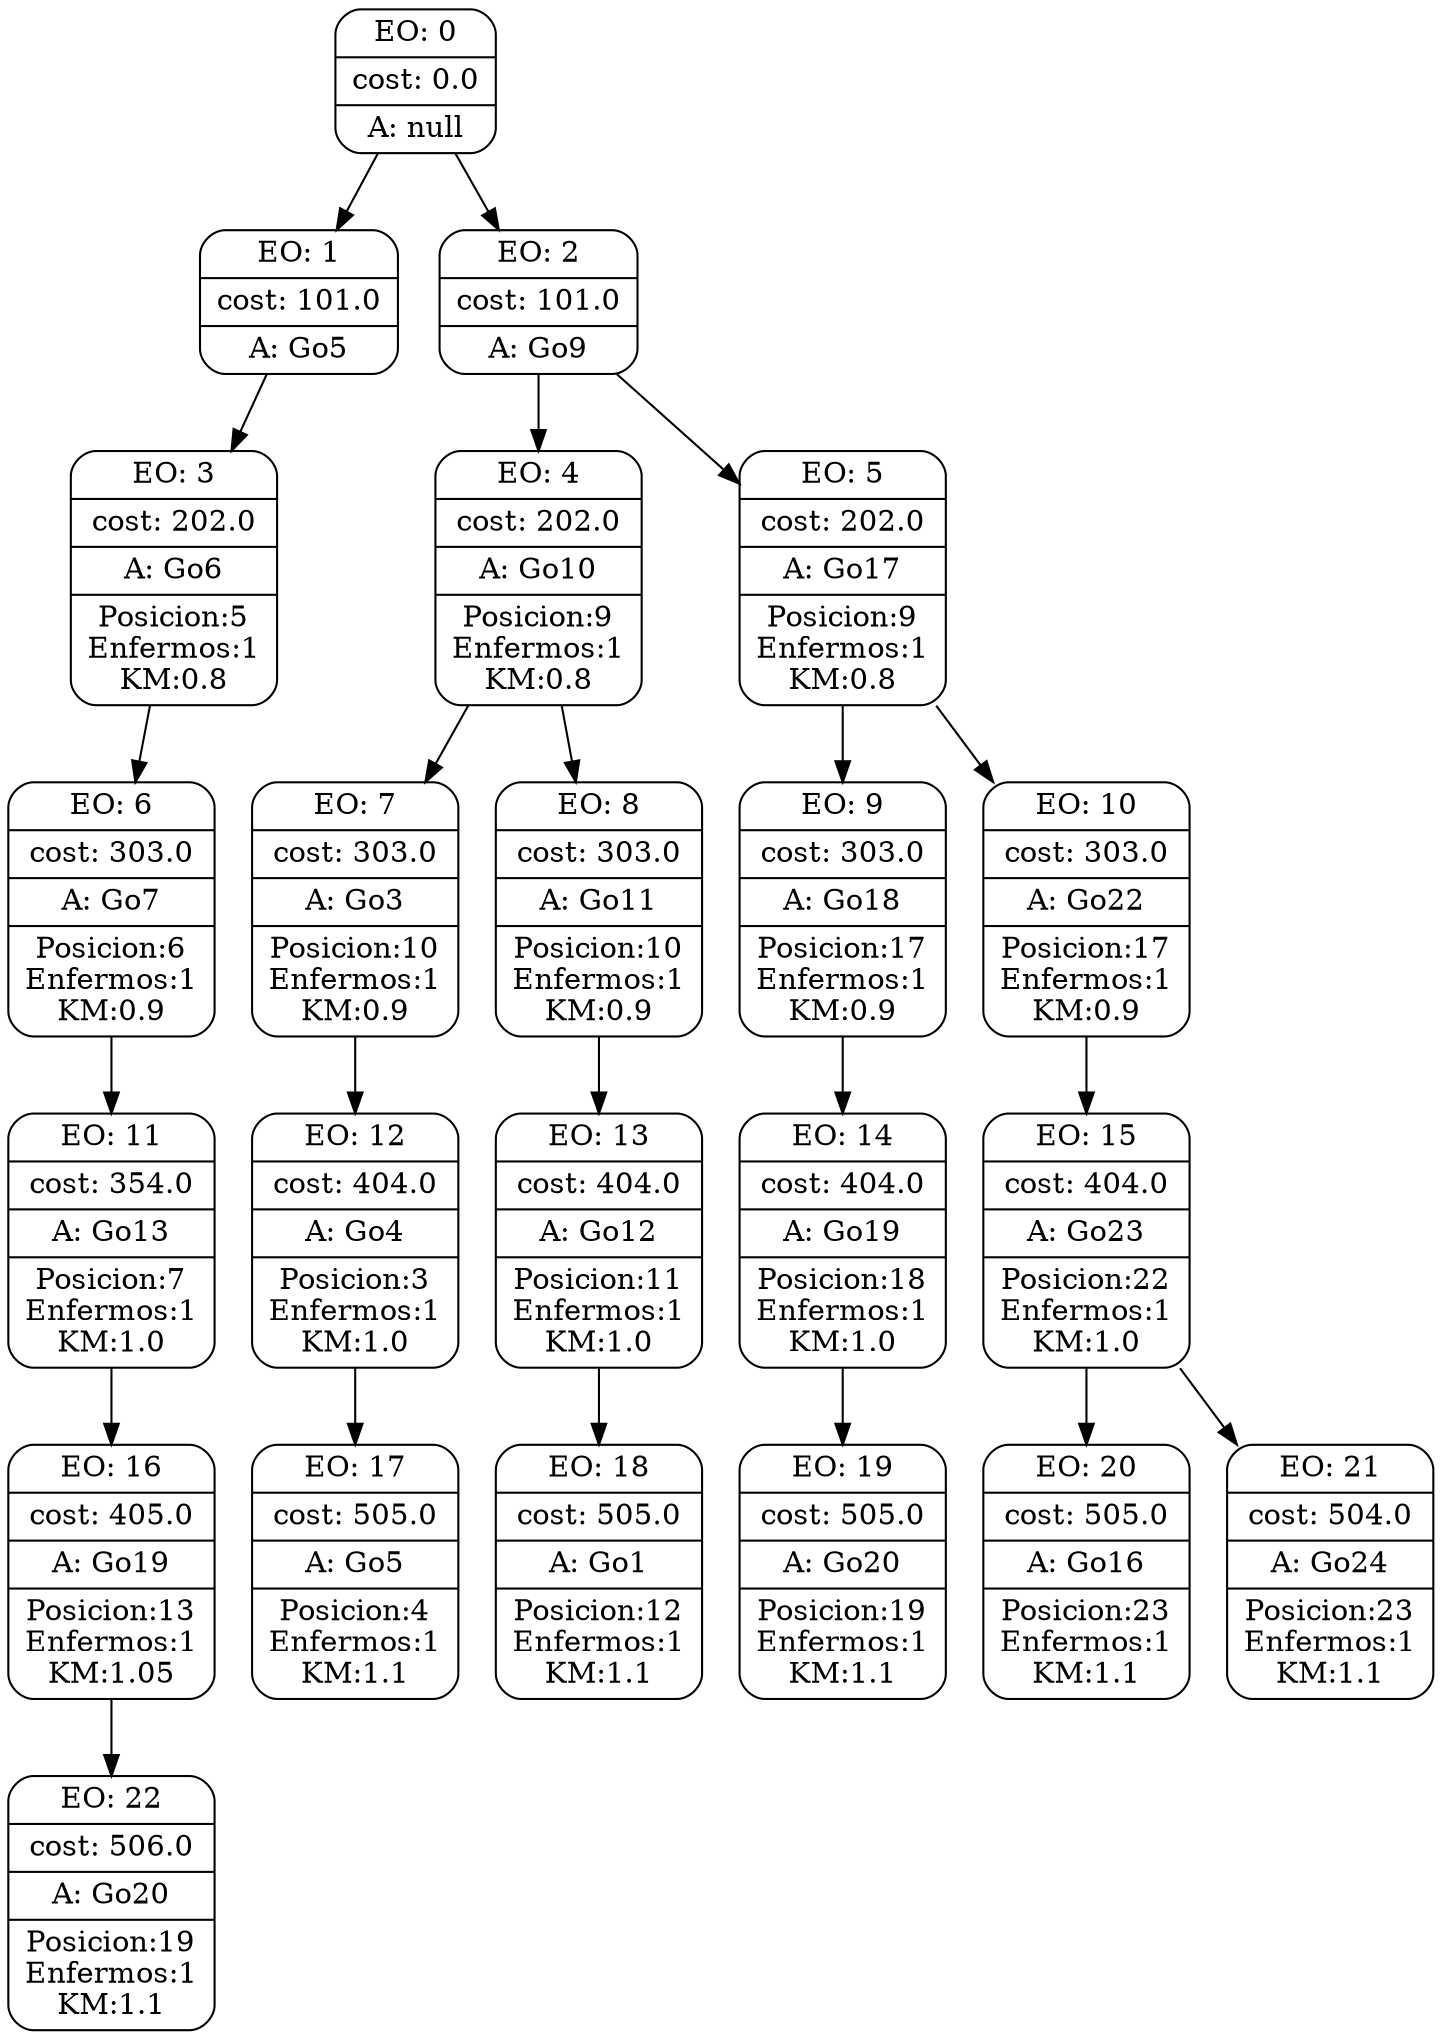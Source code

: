 digraph g {
node [shape = Mrecord];
nodo0[label="{EO: 0|cost: 0.0|A: null}"]
nodo1[label="{EO: 1|cost: 101.0|A: Go5}"]
nodo3[label="{EO: 3|cost: 202.0|A: Go6|Posicion:5
\nEnfermos:1
\nKM:0.8}"]
nodo6[label="{EO: 6|cost: 303.0|A: Go7|Posicion:6
\nEnfermos:1
\nKM:0.9}"]
nodo11[label="{EO: 11|cost: 354.0|A: Go13|Posicion:7
\nEnfermos:1
\nKM:1.0}"]
nodo16[label="{EO: 16|cost: 405.0|A: Go19|Posicion:13
\nEnfermos:1
\nKM:1.05}"]
nodo22[label="{EO: 22|cost: 506.0|A: Go20|Posicion:19
\nEnfermos:1
\nKM:1.1}"]

nodo16 -> nodo22;

nodo11 -> nodo16;

nodo6 -> nodo11;

nodo3 -> nodo6;

nodo1 -> nodo3;

nodo0 -> nodo1;
nodo2[label="{EO: 2|cost: 101.0|A: Go9}"]
nodo4[label="{EO: 4|cost: 202.0|A: Go10|Posicion:9
\nEnfermos:1
\nKM:0.8}"]
nodo7[label="{EO: 7|cost: 303.0|A: Go3|Posicion:10
\nEnfermos:1
\nKM:0.9}"]
nodo12[label="{EO: 12|cost: 404.0|A: Go4|Posicion:3
\nEnfermos:1
\nKM:1.0}"]
nodo17[label="{EO: 17|cost: 505.0|A: Go5|Posicion:4
\nEnfermos:1
\nKM:1.1}"]

nodo12 -> nodo17;

nodo7 -> nodo12;

nodo4 -> nodo7;
nodo8[label="{EO: 8|cost: 303.0|A: Go11|Posicion:10
\nEnfermos:1
\nKM:0.9}"]
nodo13[label="{EO: 13|cost: 404.0|A: Go12|Posicion:11
\nEnfermos:1
\nKM:1.0}"]
nodo18[label="{EO: 18|cost: 505.0|A: Go1|Posicion:12
\nEnfermos:1
\nKM:1.1}"]

nodo13 -> nodo18;

nodo8 -> nodo13;

nodo4 -> nodo8;

nodo2 -> nodo4;
nodo5[label="{EO: 5|cost: 202.0|A: Go17|Posicion:9
\nEnfermos:1
\nKM:0.8}"]
nodo9[label="{EO: 9|cost: 303.0|A: Go18|Posicion:17
\nEnfermos:1
\nKM:0.9}"]
nodo14[label="{EO: 14|cost: 404.0|A: Go19|Posicion:18
\nEnfermos:1
\nKM:1.0}"]
nodo19[label="{EO: 19|cost: 505.0|A: Go20|Posicion:19
\nEnfermos:1
\nKM:1.1}"]

nodo14 -> nodo19;

nodo9 -> nodo14;

nodo5 -> nodo9;
nodo10[label="{EO: 10|cost: 303.0|A: Go22|Posicion:17
\nEnfermos:1
\nKM:0.9}"]
nodo15[label="{EO: 15|cost: 404.0|A: Go23|Posicion:22
\nEnfermos:1
\nKM:1.0}"]
nodo20[label="{EO: 20|cost: 505.0|A: Go16|Posicion:23
\nEnfermos:1
\nKM:1.1}"]

nodo15 -> nodo20;
nodo21[label="{EO: 21|cost: 504.0|A: Go24|Posicion:23
\nEnfermos:1
\nKM:1.1}"]

nodo15 -> nodo21;

nodo10 -> nodo15;

nodo5 -> nodo10;

nodo2 -> nodo5;

nodo0 -> nodo2;


}